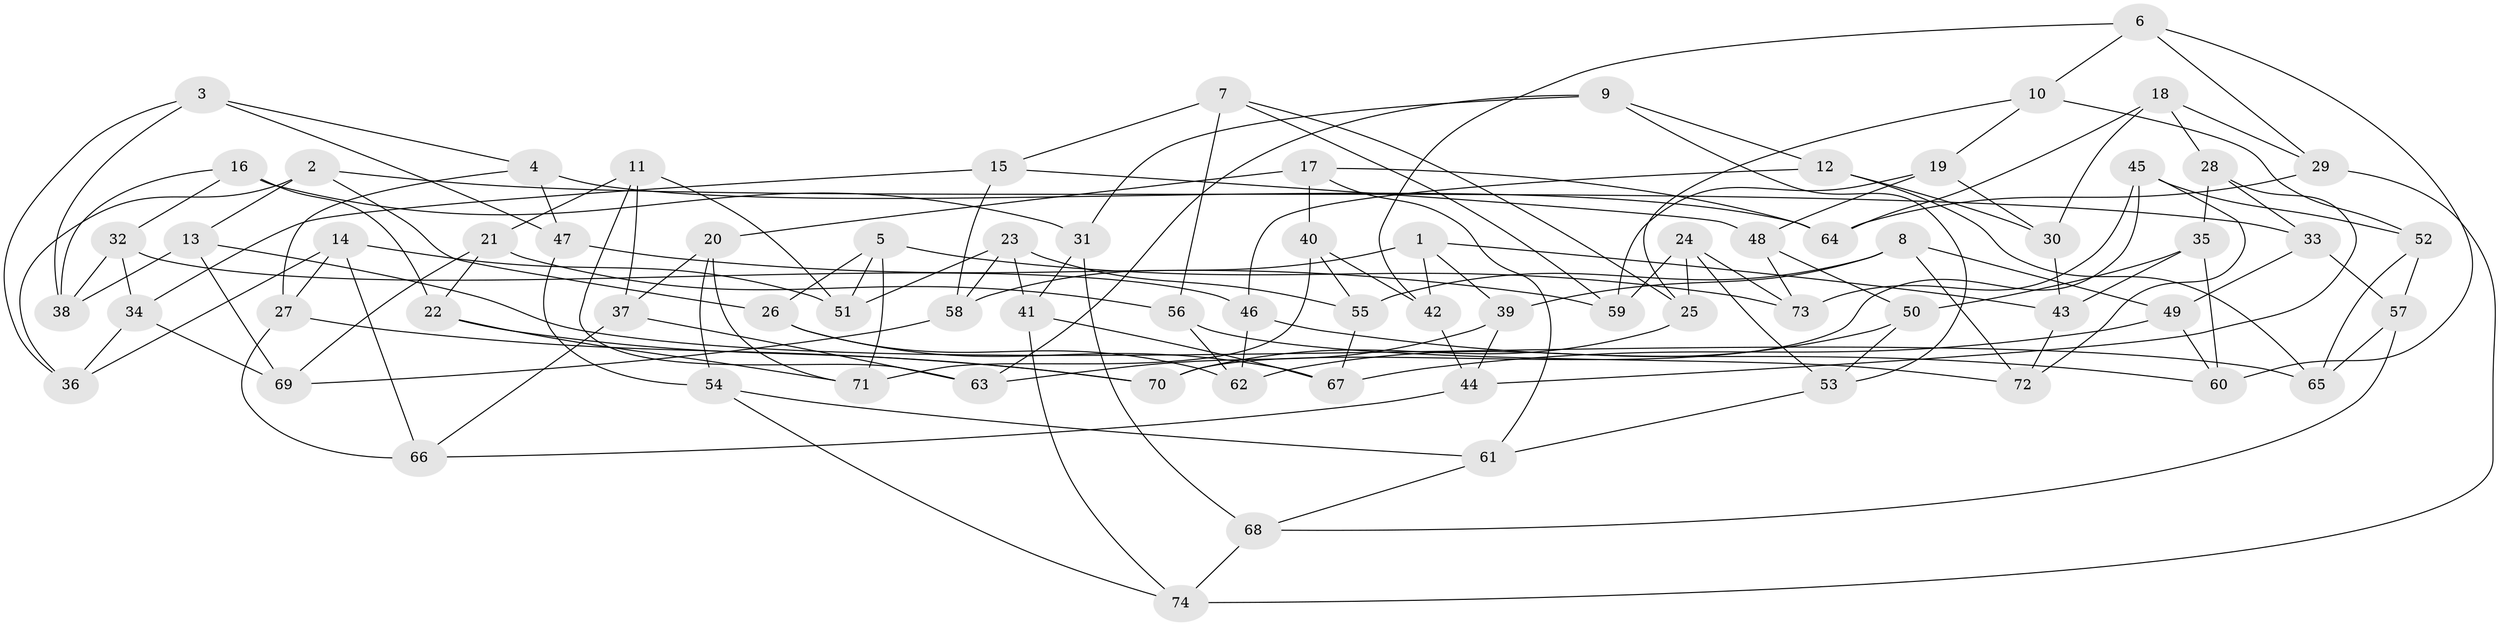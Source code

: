 // coarse degree distribution, {4: 0.5686274509803921, 5: 0.11764705882352941, 3: 0.0784313725490196, 6: 0.1568627450980392, 10: 0.0196078431372549, 7: 0.0392156862745098, 8: 0.0196078431372549}
// Generated by graph-tools (version 1.1) at 2025/20/03/04/25 18:20:40]
// undirected, 74 vertices, 148 edges
graph export_dot {
graph [start="1"]
  node [color=gray90,style=filled];
  1;
  2;
  3;
  4;
  5;
  6;
  7;
  8;
  9;
  10;
  11;
  12;
  13;
  14;
  15;
  16;
  17;
  18;
  19;
  20;
  21;
  22;
  23;
  24;
  25;
  26;
  27;
  28;
  29;
  30;
  31;
  32;
  33;
  34;
  35;
  36;
  37;
  38;
  39;
  40;
  41;
  42;
  43;
  44;
  45;
  46;
  47;
  48;
  49;
  50;
  51;
  52;
  53;
  54;
  55;
  56;
  57;
  58;
  59;
  60;
  61;
  62;
  63;
  64;
  65;
  66;
  67;
  68;
  69;
  70;
  71;
  72;
  73;
  74;
  1 -- 43;
  1 -- 42;
  1 -- 58;
  1 -- 39;
  2 -- 36;
  2 -- 13;
  2 -- 26;
  2 -- 33;
  3 -- 38;
  3 -- 4;
  3 -- 36;
  3 -- 47;
  4 -- 64;
  4 -- 47;
  4 -- 27;
  5 -- 26;
  5 -- 51;
  5 -- 73;
  5 -- 71;
  6 -- 60;
  6 -- 29;
  6 -- 42;
  6 -- 10;
  7 -- 56;
  7 -- 25;
  7 -- 59;
  7 -- 15;
  8 -- 72;
  8 -- 49;
  8 -- 39;
  8 -- 55;
  9 -- 31;
  9 -- 63;
  9 -- 12;
  9 -- 53;
  10 -- 52;
  10 -- 25;
  10 -- 19;
  11 -- 37;
  11 -- 21;
  11 -- 63;
  11 -- 51;
  12 -- 30;
  12 -- 46;
  12 -- 65;
  13 -- 65;
  13 -- 38;
  13 -- 69;
  14 -- 36;
  14 -- 51;
  14 -- 66;
  14 -- 27;
  15 -- 58;
  15 -- 48;
  15 -- 34;
  16 -- 32;
  16 -- 38;
  16 -- 22;
  16 -- 31;
  17 -- 64;
  17 -- 40;
  17 -- 20;
  17 -- 61;
  18 -- 29;
  18 -- 30;
  18 -- 28;
  18 -- 64;
  19 -- 30;
  19 -- 59;
  19 -- 48;
  20 -- 37;
  20 -- 54;
  20 -- 71;
  21 -- 56;
  21 -- 69;
  21 -- 22;
  22 -- 70;
  22 -- 71;
  23 -- 58;
  23 -- 41;
  23 -- 55;
  23 -- 51;
  24 -- 53;
  24 -- 73;
  24 -- 59;
  24 -- 25;
  25 -- 70;
  26 -- 62;
  26 -- 67;
  27 -- 70;
  27 -- 66;
  28 -- 33;
  28 -- 35;
  28 -- 44;
  29 -- 74;
  29 -- 64;
  30 -- 43;
  31 -- 41;
  31 -- 68;
  32 -- 46;
  32 -- 38;
  32 -- 34;
  33 -- 57;
  33 -- 49;
  34 -- 36;
  34 -- 69;
  35 -- 60;
  35 -- 43;
  35 -- 50;
  37 -- 66;
  37 -- 63;
  39 -- 44;
  39 -- 63;
  40 -- 55;
  40 -- 71;
  40 -- 42;
  41 -- 67;
  41 -- 74;
  42 -- 44;
  43 -- 72;
  44 -- 66;
  45 -- 52;
  45 -- 73;
  45 -- 72;
  45 -- 70;
  46 -- 62;
  46 -- 60;
  47 -- 54;
  47 -- 59;
  48 -- 73;
  48 -- 50;
  49 -- 60;
  49 -- 67;
  50 -- 53;
  50 -- 62;
  52 -- 57;
  52 -- 65;
  53 -- 61;
  54 -- 61;
  54 -- 74;
  55 -- 67;
  56 -- 62;
  56 -- 72;
  57 -- 68;
  57 -- 65;
  58 -- 69;
  61 -- 68;
  68 -- 74;
}

